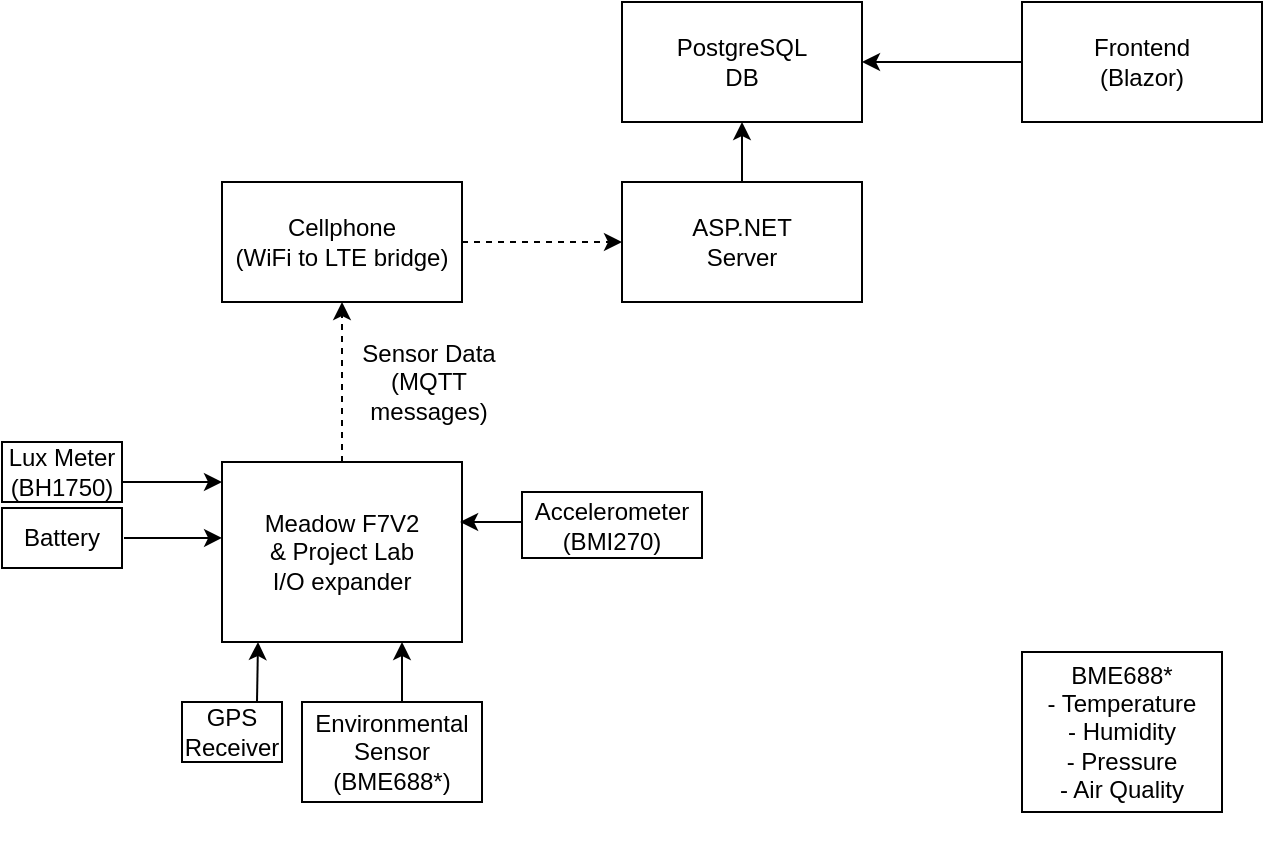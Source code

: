 <mxfile version="21.1.2" type="device">
  <diagram name="Page-1" id="XufWCjEgiwEEyngy597w">
    <mxGraphModel dx="1147" dy="597" grid="1" gridSize="10" guides="1" tooltips="1" connect="1" arrows="1" fold="1" page="1" pageScale="1" pageWidth="850" pageHeight="1100" math="0" shadow="0">
      <root>
        <mxCell id="0" />
        <mxCell id="1" parent="0" />
        <mxCell id="Ly0BgLH-SZxM3R4FVg7h-1" value="Meadow F7V2&lt;br&gt;&amp;amp; Project Lab &lt;br&gt;I/O expander" style="rounded=0;whiteSpace=wrap;html=1;" parent="1" vertex="1">
          <mxGeometry x="160" y="400" width="120" height="90" as="geometry" />
        </mxCell>
        <mxCell id="Ly0BgLH-SZxM3R4FVg7h-8" style="edgeStyle=orthogonalEdgeStyle;rounded=0;orthogonalLoop=1;jettySize=auto;html=1;exitX=0;exitY=0.5;exitDx=0;exitDy=0;entryX=1;entryY=0.5;entryDx=0;entryDy=0;" parent="1" source="Ly0BgLH-SZxM3R4FVg7h-2" target="Ly0BgLH-SZxM3R4FVg7h-7" edge="1">
          <mxGeometry relative="1" as="geometry" />
        </mxCell>
        <mxCell id="Ly0BgLH-SZxM3R4FVg7h-2" value="&lt;div&gt;Frontend&lt;/div&gt;&lt;div&gt;(Blazor)&lt;br&gt;&lt;/div&gt;" style="rounded=0;whiteSpace=wrap;html=1;" parent="1" vertex="1">
          <mxGeometry x="560" y="170" width="120" height="60" as="geometry" />
        </mxCell>
        <mxCell id="Ly0BgLH-SZxM3R4FVg7h-3" value="Cellphone&lt;br&gt;(WiFi to LTE bridge)" style="rounded=0;whiteSpace=wrap;html=1;" parent="1" vertex="1">
          <mxGeometry x="160" y="260" width="120" height="60" as="geometry" />
        </mxCell>
        <mxCell id="Ly0BgLH-SZxM3R4FVg7h-10" style="edgeStyle=orthogonalEdgeStyle;rounded=0;orthogonalLoop=1;jettySize=auto;html=1;exitX=0.5;exitY=0;exitDx=0;exitDy=0;entryX=0.5;entryY=1;entryDx=0;entryDy=0;" parent="1" source="Ly0BgLH-SZxM3R4FVg7h-6" target="Ly0BgLH-SZxM3R4FVg7h-7" edge="1">
          <mxGeometry relative="1" as="geometry" />
        </mxCell>
        <mxCell id="Ly0BgLH-SZxM3R4FVg7h-6" value="ASP.NET&lt;br&gt;Server" style="rounded=0;whiteSpace=wrap;html=1;" parent="1" vertex="1">
          <mxGeometry x="360" y="260" width="120" height="60" as="geometry" />
        </mxCell>
        <mxCell id="Ly0BgLH-SZxM3R4FVg7h-7" value="PostgreSQL&lt;br&gt;DB" style="rounded=0;whiteSpace=wrap;html=1;" parent="1" vertex="1">
          <mxGeometry x="360" y="170" width="120" height="60" as="geometry" />
        </mxCell>
        <mxCell id="m1gSs0zfxG6DzXkiWeG--6" style="edgeStyle=orthogonalEdgeStyle;rounded=0;orthogonalLoop=1;jettySize=auto;html=1;entryX=0.992;entryY=0.333;entryDx=0;entryDy=0;entryPerimeter=0;" edge="1" parent="1" source="Ly0BgLH-SZxM3R4FVg7h-11" target="Ly0BgLH-SZxM3R4FVg7h-1">
          <mxGeometry relative="1" as="geometry">
            <Array as="points">
              <mxPoint x="300" y="430" />
              <mxPoint x="300" y="430" />
            </Array>
          </mxGeometry>
        </mxCell>
        <mxCell id="Ly0BgLH-SZxM3R4FVg7h-11" value="Accelerometer&lt;br&gt;(BMI270)" style="rounded=0;whiteSpace=wrap;html=1;" parent="1" vertex="1">
          <mxGeometry x="310" y="415" width="90" height="33" as="geometry" />
        </mxCell>
        <mxCell id="Ly0BgLH-SZxM3R4FVg7h-16" style="edgeStyle=orthogonalEdgeStyle;rounded=0;orthogonalLoop=1;jettySize=auto;html=1;exitX=0.5;exitY=0;exitDx=0;exitDy=0;entryX=0.75;entryY=1;entryDx=0;entryDy=0;" parent="1" source="Ly0BgLH-SZxM3R4FVg7h-14" target="Ly0BgLH-SZxM3R4FVg7h-1" edge="1">
          <mxGeometry relative="1" as="geometry" />
        </mxCell>
        <mxCell id="Ly0BgLH-SZxM3R4FVg7h-14" value="Environmental&lt;br&gt;Sensor&lt;br&gt;(BME688*)" style="rounded=0;whiteSpace=wrap;html=1;" parent="1" vertex="1">
          <mxGeometry x="200" y="520" width="90" height="50" as="geometry" />
        </mxCell>
        <mxCell id="Ly0BgLH-SZxM3R4FVg7h-18" value="&lt;div&gt;&lt;br&gt;&lt;/div&gt;&lt;div&gt;&lt;br&gt;&lt;/div&gt;&lt;div&gt;BME688*&lt;/div&gt;&lt;div&gt;- Temperature&lt;/div&gt;&lt;div&gt;- Humidity&lt;/div&gt;&lt;div&gt;- Pressure&lt;/div&gt;&lt;div&gt;- Air Quality&lt;br&gt;&lt;/div&gt;&lt;div&gt;&lt;br&gt;&lt;/div&gt;&lt;div&gt;&lt;br&gt;&lt;/div&gt;" style="rounded=0;whiteSpace=wrap;html=1;" parent="1" vertex="1">
          <mxGeometry x="560" y="495" width="100" height="80" as="geometry" />
        </mxCell>
        <mxCell id="Ly0BgLH-SZxM3R4FVg7h-22" style="edgeStyle=orthogonalEdgeStyle;rounded=0;orthogonalLoop=1;jettySize=auto;html=1;exitX=0.75;exitY=0;exitDx=0;exitDy=0;" parent="1" source="Ly0BgLH-SZxM3R4FVg7h-19" edge="1">
          <mxGeometry relative="1" as="geometry">
            <mxPoint x="178" y="490" as="targetPoint" />
          </mxGeometry>
        </mxCell>
        <mxCell id="Ly0BgLH-SZxM3R4FVg7h-19" value="GPS Receiver" style="rounded=0;whiteSpace=wrap;html=1;" parent="1" vertex="1">
          <mxGeometry x="140" y="520" width="50" height="30" as="geometry" />
        </mxCell>
        <mxCell id="Ly0BgLH-SZxM3R4FVg7h-26" style="edgeStyle=orthogonalEdgeStyle;rounded=0;orthogonalLoop=1;jettySize=auto;html=1;exitX=1;exitY=0.5;exitDx=0;exitDy=0;entryX=-0.008;entryY=0.133;entryDx=0;entryDy=0;entryPerimeter=0;" parent="1" edge="1">
          <mxGeometry relative="1" as="geometry">
            <mxPoint x="111" y="438" as="sourcePoint" />
            <mxPoint x="160.04" y="437.98" as="targetPoint" />
          </mxGeometry>
        </mxCell>
        <mxCell id="Ly0BgLH-SZxM3R4FVg7h-24" value="Battery" style="rounded=0;whiteSpace=wrap;html=1;" parent="1" vertex="1">
          <mxGeometry x="50" y="423" width="60" height="30" as="geometry" />
        </mxCell>
        <mxCell id="7rsoL_gnRGdL4DbUClfV-5" style="edgeStyle=orthogonalEdgeStyle;rounded=0;orthogonalLoop=1;jettySize=auto;html=1;exitX=1;exitY=0.5;exitDx=0;exitDy=0;" parent="1" source="7rsoL_gnRGdL4DbUClfV-1" edge="1">
          <mxGeometry relative="1" as="geometry">
            <mxPoint x="160" y="410" as="targetPoint" />
            <Array as="points">
              <mxPoint x="110" y="410" />
            </Array>
          </mxGeometry>
        </mxCell>
        <mxCell id="7rsoL_gnRGdL4DbUClfV-1" value="Lux Meter&lt;br&gt;(BH1750)" style="rounded=0;whiteSpace=wrap;html=1;" parent="1" vertex="1">
          <mxGeometry x="50" y="390" width="60" height="30" as="geometry" />
        </mxCell>
        <mxCell id="m1gSs0zfxG6DzXkiWeG--4" value="" style="endArrow=classic;dashed=1;html=1;rounded=0;entryX=0.5;entryY=1;entryDx=0;entryDy=0;endFill=1;" edge="1" parent="1" target="Ly0BgLH-SZxM3R4FVg7h-3">
          <mxGeometry width="50" height="50" relative="1" as="geometry">
            <mxPoint x="220" y="400" as="sourcePoint" />
            <mxPoint x="270" y="350" as="targetPoint" />
          </mxGeometry>
        </mxCell>
        <mxCell id="m1gSs0zfxG6DzXkiWeG--5" value="" style="endArrow=classic;dashed=1;html=1;rounded=0;entryX=0;entryY=0.5;entryDx=0;entryDy=0;endFill=1;" edge="1" parent="1" target="Ly0BgLH-SZxM3R4FVg7h-6">
          <mxGeometry width="50" height="50" relative="1" as="geometry">
            <mxPoint x="280" y="290" as="sourcePoint" />
            <mxPoint x="330" y="240" as="targetPoint" />
          </mxGeometry>
        </mxCell>
        <mxCell id="m1gSs0zfxG6DzXkiWeG--8" value="Sensor Data&lt;br&gt;(MQTT messages)" style="text;html=1;strokeColor=none;fillColor=none;align=center;verticalAlign=middle;whiteSpace=wrap;rounded=0;" vertex="1" parent="1">
          <mxGeometry x="217" y="340" width="93" height="40" as="geometry" />
        </mxCell>
      </root>
    </mxGraphModel>
  </diagram>
</mxfile>

